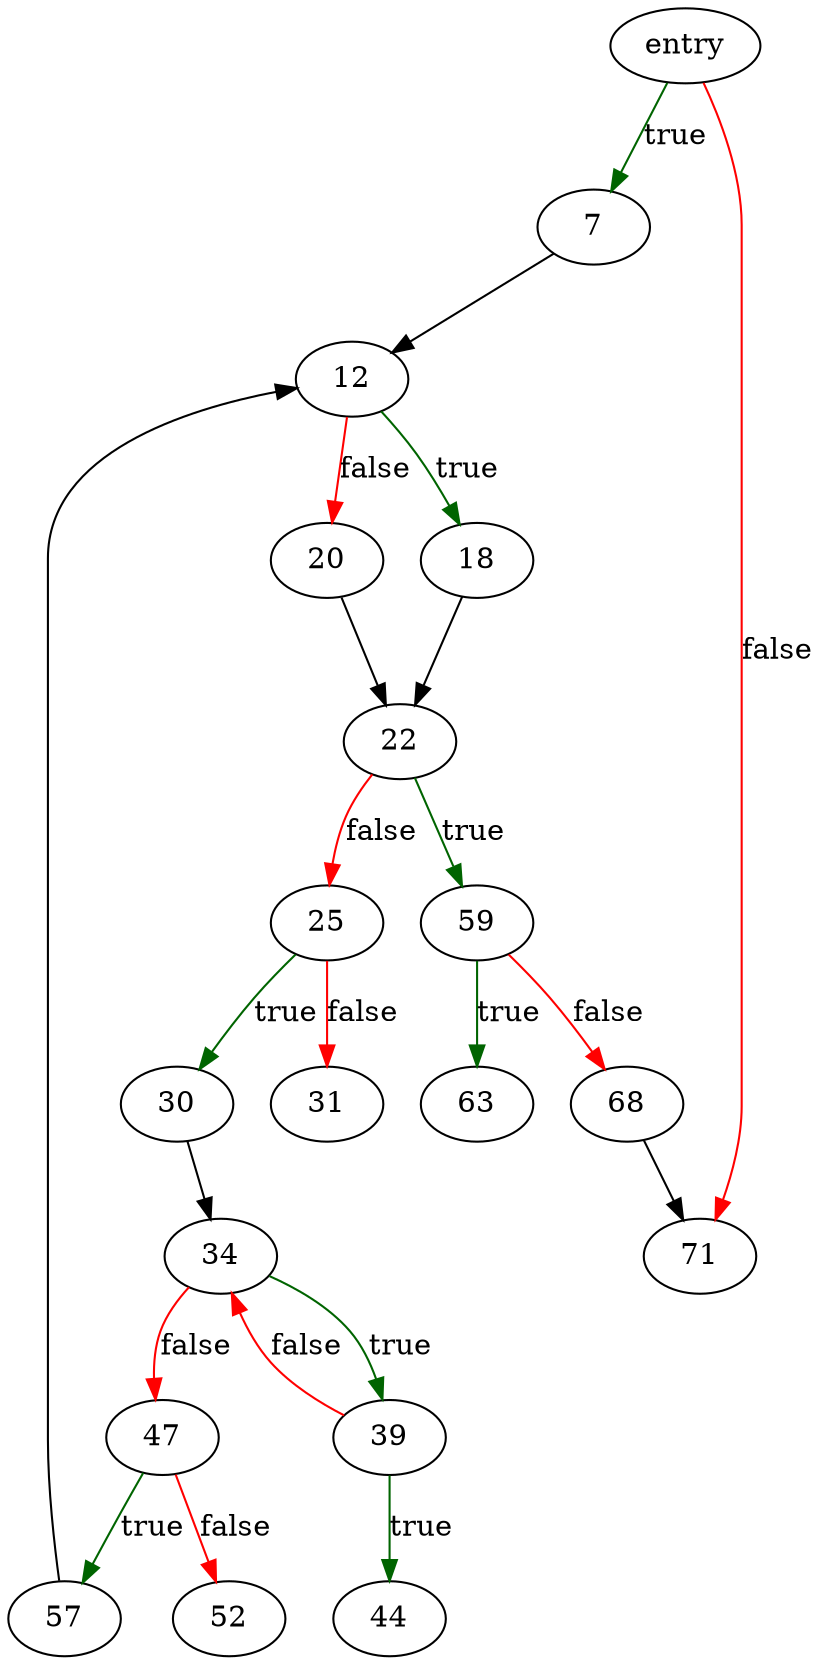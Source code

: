 digraph "ofile_open" {
	// Node definitions.
	3 [label=entry];
	7;
	12;
	18;
	20;
	22;
	25;
	30;
	31;
	34;
	39;
	44;
	47;
	52;
	57;
	59;
	63;
	68;
	71;

	// Edge definitions.
	3 -> 7 [
		color=darkgreen
		label=true
	];
	3 -> 71 [
		color=red
		label=false
	];
	7 -> 12;
	12 -> 18 [
		color=darkgreen
		label=true
	];
	12 -> 20 [
		color=red
		label=false
	];
	18 -> 22;
	20 -> 22;
	22 -> 25 [
		color=red
		label=false
	];
	22 -> 59 [
		color=darkgreen
		label=true
	];
	25 -> 30 [
		color=darkgreen
		label=true
	];
	25 -> 31 [
		color=red
		label=false
	];
	30 -> 34;
	34 -> 39 [
		color=darkgreen
		label=true
	];
	34 -> 47 [
		color=red
		label=false
	];
	39 -> 34 [
		color=red
		label=false
	];
	39 -> 44 [
		color=darkgreen
		label=true
	];
	47 -> 52 [
		color=red
		label=false
	];
	47 -> 57 [
		color=darkgreen
		label=true
	];
	57 -> 12;
	59 -> 63 [
		color=darkgreen
		label=true
	];
	59 -> 68 [
		color=red
		label=false
	];
	68 -> 71;
}
